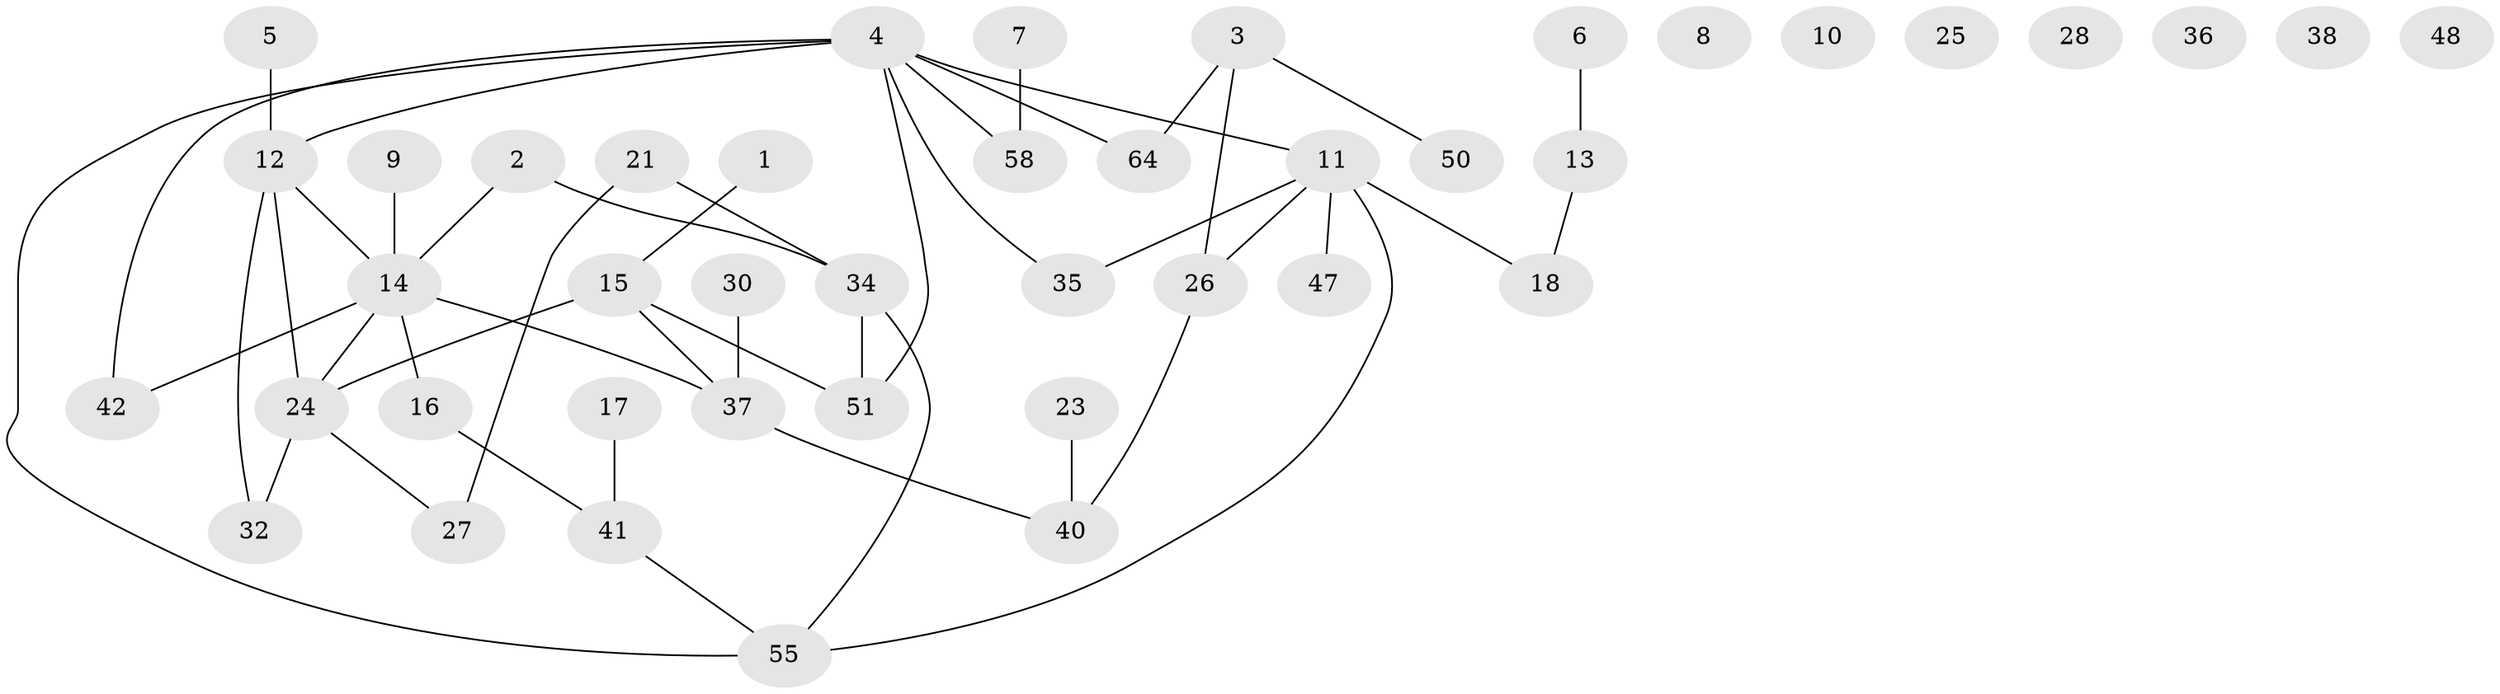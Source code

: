 // original degree distribution, {1: 0.1875, 2: 0.359375, 3: 0.234375, 5: 0.078125, 0: 0.09375, 4: 0.046875}
// Generated by graph-tools (version 1.1) at 2025/41/03/06/25 10:41:20]
// undirected, 42 vertices, 47 edges
graph export_dot {
graph [start="1"]
  node [color=gray90,style=filled];
  1;
  2 [super="+61"];
  3 [super="+19"];
  4 [super="+33"];
  5;
  6 [super="+53"];
  7 [super="+22"];
  8;
  9;
  10;
  11 [super="+29"];
  12 [super="+56"];
  13;
  14 [super="+54"];
  15 [super="+60"];
  16 [super="+63"];
  17 [super="+20"];
  18 [super="+45"];
  21;
  23;
  24 [super="+39"];
  25;
  26 [super="+31"];
  27 [super="+57"];
  28 [super="+46"];
  30;
  32 [super="+44"];
  34 [super="+43"];
  35 [super="+59"];
  36;
  37 [super="+62"];
  38;
  40;
  41 [super="+49"];
  42;
  47 [super="+52"];
  48;
  50;
  51;
  55;
  58;
  64;
  1 -- 15;
  2 -- 34;
  2 -- 14;
  3 -- 50;
  3 -- 64;
  3 -- 26;
  4 -- 35;
  4 -- 42;
  4 -- 55;
  4 -- 12;
  4 -- 64;
  4 -- 51;
  4 -- 58;
  4 -- 11;
  5 -- 12;
  6 -- 13;
  7 -- 58;
  9 -- 14;
  11 -- 55;
  11 -- 26;
  11 -- 47;
  11 -- 18;
  11 -- 35;
  12 -- 24;
  12 -- 14;
  12 -- 32;
  13 -- 18;
  14 -- 42;
  14 -- 24;
  14 -- 37;
  14 -- 16;
  15 -- 24;
  15 -- 51;
  15 -- 37;
  16 -- 41;
  17 -- 41 [weight=2];
  21 -- 27;
  21 -- 34;
  23 -- 40;
  24 -- 27;
  24 -- 32;
  26 -- 40;
  30 -- 37;
  34 -- 51;
  34 -- 55;
  37 -- 40;
  41 -- 55;
}
